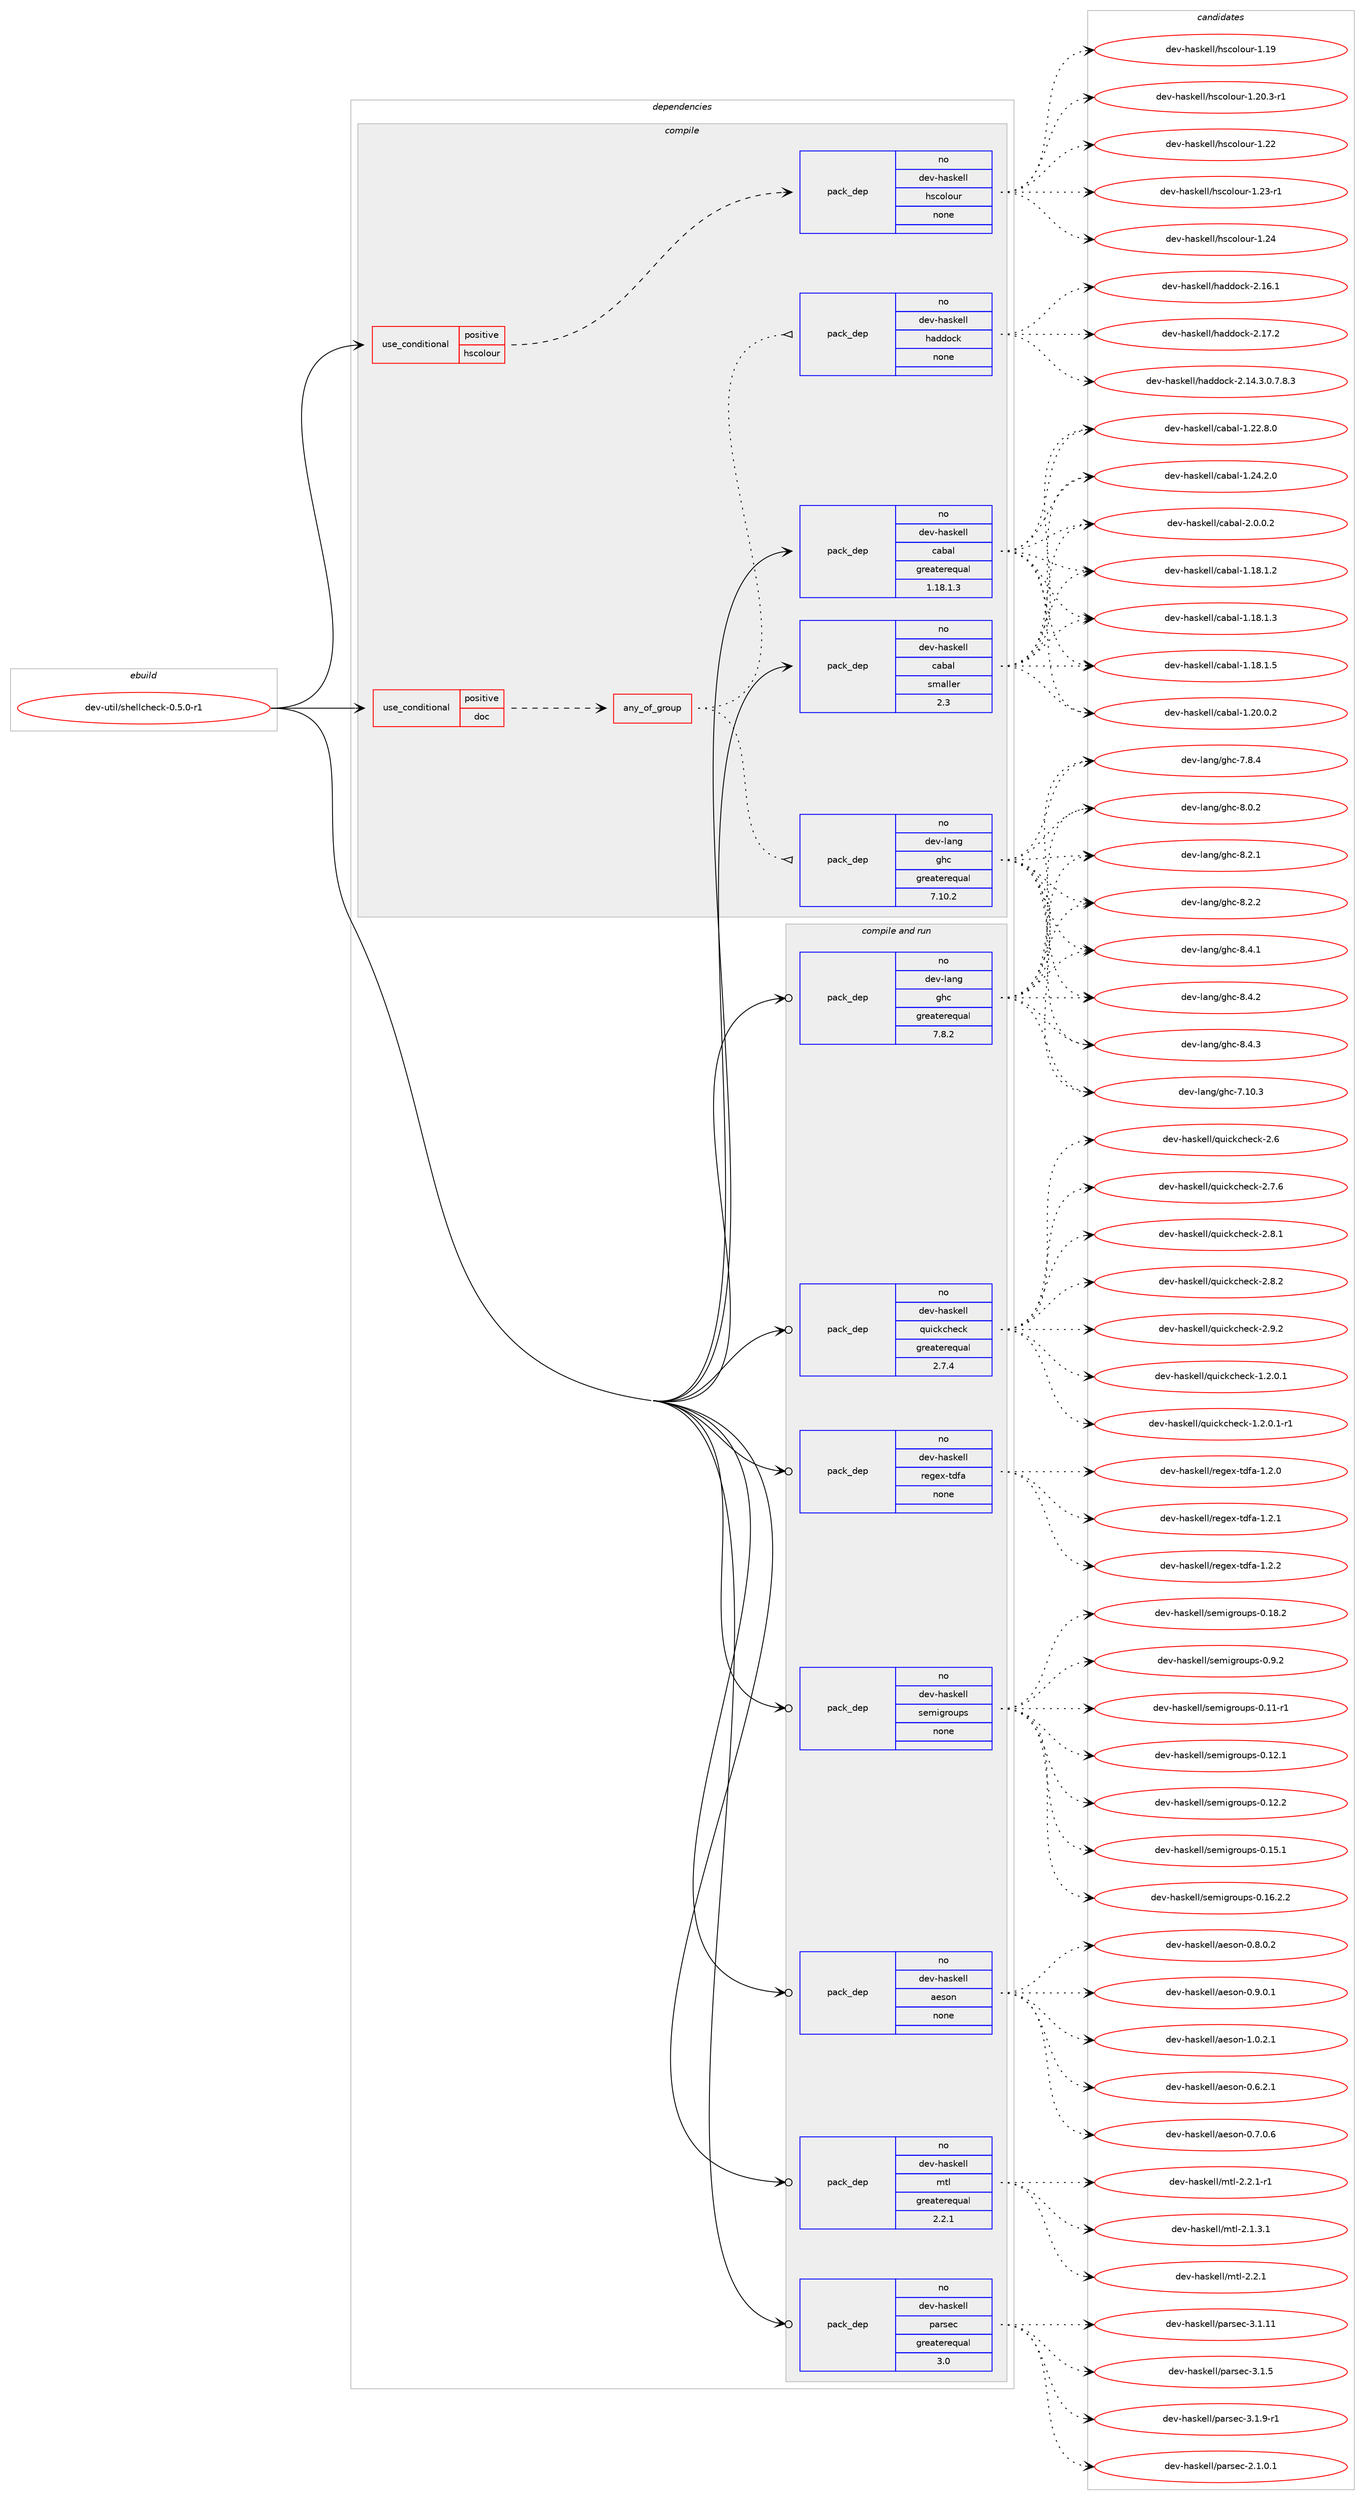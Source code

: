 digraph prolog {

# *************
# Graph options
# *************

newrank=true;
concentrate=true;
compound=true;
graph [rankdir=LR,fontname=Helvetica,fontsize=10,ranksep=1.5];#, ranksep=2.5, nodesep=0.2];
edge  [arrowhead=vee];
node  [fontname=Helvetica,fontsize=10];

# **********
# The ebuild
# **********

subgraph cluster_leftcol {
color=gray;
rank=same;
label=<<i>ebuild</i>>;
id [label="dev-util/shellcheck-0.5.0-r1", color=red, width=4, href="../dev-util/shellcheck-0.5.0-r1.svg"];
}

# ****************
# The dependencies
# ****************

subgraph cluster_midcol {
color=gray;
label=<<i>dependencies</i>>;
subgraph cluster_compile {
fillcolor="#eeeeee";
style=filled;
label=<<i>compile</i>>;
subgraph cond425071 {
dependency1549061 [label=<<TABLE BORDER="0" CELLBORDER="1" CELLSPACING="0" CELLPADDING="4"><TR><TD ROWSPAN="3" CELLPADDING="10">use_conditional</TD></TR><TR><TD>positive</TD></TR><TR><TD>doc</TD></TR></TABLE>>, shape=none, color=red];
subgraph any23118 {
dependency1549062 [label=<<TABLE BORDER="0" CELLBORDER="1" CELLSPACING="0" CELLPADDING="4"><TR><TD CELLPADDING="10">any_of_group</TD></TR></TABLE>>, shape=none, color=red];subgraph pack1100279 {
dependency1549063 [label=<<TABLE BORDER="0" CELLBORDER="1" CELLSPACING="0" CELLPADDING="4" WIDTH="220"><TR><TD ROWSPAN="6" CELLPADDING="30">pack_dep</TD></TR><TR><TD WIDTH="110">no</TD></TR><TR><TD>dev-haskell</TD></TR><TR><TD>haddock</TD></TR><TR><TD>none</TD></TR><TR><TD></TD></TR></TABLE>>, shape=none, color=blue];
}
dependency1549062:e -> dependency1549063:w [weight=20,style="dotted",arrowhead="oinv"];
subgraph pack1100280 {
dependency1549064 [label=<<TABLE BORDER="0" CELLBORDER="1" CELLSPACING="0" CELLPADDING="4" WIDTH="220"><TR><TD ROWSPAN="6" CELLPADDING="30">pack_dep</TD></TR><TR><TD WIDTH="110">no</TD></TR><TR><TD>dev-lang</TD></TR><TR><TD>ghc</TD></TR><TR><TD>greaterequal</TD></TR><TR><TD>7.10.2</TD></TR></TABLE>>, shape=none, color=blue];
}
dependency1549062:e -> dependency1549064:w [weight=20,style="dotted",arrowhead="oinv"];
}
dependency1549061:e -> dependency1549062:w [weight=20,style="dashed",arrowhead="vee"];
}
id:e -> dependency1549061:w [weight=20,style="solid",arrowhead="vee"];
subgraph cond425072 {
dependency1549065 [label=<<TABLE BORDER="0" CELLBORDER="1" CELLSPACING="0" CELLPADDING="4"><TR><TD ROWSPAN="3" CELLPADDING="10">use_conditional</TD></TR><TR><TD>positive</TD></TR><TR><TD>hscolour</TD></TR></TABLE>>, shape=none, color=red];
subgraph pack1100281 {
dependency1549066 [label=<<TABLE BORDER="0" CELLBORDER="1" CELLSPACING="0" CELLPADDING="4" WIDTH="220"><TR><TD ROWSPAN="6" CELLPADDING="30">pack_dep</TD></TR><TR><TD WIDTH="110">no</TD></TR><TR><TD>dev-haskell</TD></TR><TR><TD>hscolour</TD></TR><TR><TD>none</TD></TR><TR><TD></TD></TR></TABLE>>, shape=none, color=blue];
}
dependency1549065:e -> dependency1549066:w [weight=20,style="dashed",arrowhead="vee"];
}
id:e -> dependency1549065:w [weight=20,style="solid",arrowhead="vee"];
subgraph pack1100282 {
dependency1549067 [label=<<TABLE BORDER="0" CELLBORDER="1" CELLSPACING="0" CELLPADDING="4" WIDTH="220"><TR><TD ROWSPAN="6" CELLPADDING="30">pack_dep</TD></TR><TR><TD WIDTH="110">no</TD></TR><TR><TD>dev-haskell</TD></TR><TR><TD>cabal</TD></TR><TR><TD>greaterequal</TD></TR><TR><TD>1.18.1.3</TD></TR></TABLE>>, shape=none, color=blue];
}
id:e -> dependency1549067:w [weight=20,style="solid",arrowhead="vee"];
subgraph pack1100283 {
dependency1549068 [label=<<TABLE BORDER="0" CELLBORDER="1" CELLSPACING="0" CELLPADDING="4" WIDTH="220"><TR><TD ROWSPAN="6" CELLPADDING="30">pack_dep</TD></TR><TR><TD WIDTH="110">no</TD></TR><TR><TD>dev-haskell</TD></TR><TR><TD>cabal</TD></TR><TR><TD>smaller</TD></TR><TR><TD>2.3</TD></TR></TABLE>>, shape=none, color=blue];
}
id:e -> dependency1549068:w [weight=20,style="solid",arrowhead="vee"];
}
subgraph cluster_compileandrun {
fillcolor="#eeeeee";
style=filled;
label=<<i>compile and run</i>>;
subgraph pack1100284 {
dependency1549069 [label=<<TABLE BORDER="0" CELLBORDER="1" CELLSPACING="0" CELLPADDING="4" WIDTH="220"><TR><TD ROWSPAN="6" CELLPADDING="30">pack_dep</TD></TR><TR><TD WIDTH="110">no</TD></TR><TR><TD>dev-haskell</TD></TR><TR><TD>aeson</TD></TR><TR><TD>none</TD></TR><TR><TD></TD></TR></TABLE>>, shape=none, color=blue];
}
id:e -> dependency1549069:w [weight=20,style="solid",arrowhead="odotvee"];
subgraph pack1100285 {
dependency1549070 [label=<<TABLE BORDER="0" CELLBORDER="1" CELLSPACING="0" CELLPADDING="4" WIDTH="220"><TR><TD ROWSPAN="6" CELLPADDING="30">pack_dep</TD></TR><TR><TD WIDTH="110">no</TD></TR><TR><TD>dev-haskell</TD></TR><TR><TD>mtl</TD></TR><TR><TD>greaterequal</TD></TR><TR><TD>2.2.1</TD></TR></TABLE>>, shape=none, color=blue];
}
id:e -> dependency1549070:w [weight=20,style="solid",arrowhead="odotvee"];
subgraph pack1100286 {
dependency1549071 [label=<<TABLE BORDER="0" CELLBORDER="1" CELLSPACING="0" CELLPADDING="4" WIDTH="220"><TR><TD ROWSPAN="6" CELLPADDING="30">pack_dep</TD></TR><TR><TD WIDTH="110">no</TD></TR><TR><TD>dev-haskell</TD></TR><TR><TD>parsec</TD></TR><TR><TD>greaterequal</TD></TR><TR><TD>3.0</TD></TR></TABLE>>, shape=none, color=blue];
}
id:e -> dependency1549071:w [weight=20,style="solid",arrowhead="odotvee"];
subgraph pack1100287 {
dependency1549072 [label=<<TABLE BORDER="0" CELLBORDER="1" CELLSPACING="0" CELLPADDING="4" WIDTH="220"><TR><TD ROWSPAN="6" CELLPADDING="30">pack_dep</TD></TR><TR><TD WIDTH="110">no</TD></TR><TR><TD>dev-haskell</TD></TR><TR><TD>quickcheck</TD></TR><TR><TD>greaterequal</TD></TR><TR><TD>2.7.4</TD></TR></TABLE>>, shape=none, color=blue];
}
id:e -> dependency1549072:w [weight=20,style="solid",arrowhead="odotvee"];
subgraph pack1100288 {
dependency1549073 [label=<<TABLE BORDER="0" CELLBORDER="1" CELLSPACING="0" CELLPADDING="4" WIDTH="220"><TR><TD ROWSPAN="6" CELLPADDING="30">pack_dep</TD></TR><TR><TD WIDTH="110">no</TD></TR><TR><TD>dev-haskell</TD></TR><TR><TD>regex-tdfa</TD></TR><TR><TD>none</TD></TR><TR><TD></TD></TR></TABLE>>, shape=none, color=blue];
}
id:e -> dependency1549073:w [weight=20,style="solid",arrowhead="odotvee"];
subgraph pack1100289 {
dependency1549074 [label=<<TABLE BORDER="0" CELLBORDER="1" CELLSPACING="0" CELLPADDING="4" WIDTH="220"><TR><TD ROWSPAN="6" CELLPADDING="30">pack_dep</TD></TR><TR><TD WIDTH="110">no</TD></TR><TR><TD>dev-haskell</TD></TR><TR><TD>semigroups</TD></TR><TR><TD>none</TD></TR><TR><TD></TD></TR></TABLE>>, shape=none, color=blue];
}
id:e -> dependency1549074:w [weight=20,style="solid",arrowhead="odotvee"];
subgraph pack1100290 {
dependency1549075 [label=<<TABLE BORDER="0" CELLBORDER="1" CELLSPACING="0" CELLPADDING="4" WIDTH="220"><TR><TD ROWSPAN="6" CELLPADDING="30">pack_dep</TD></TR><TR><TD WIDTH="110">no</TD></TR><TR><TD>dev-lang</TD></TR><TR><TD>ghc</TD></TR><TR><TD>greaterequal</TD></TR><TR><TD>7.8.2</TD></TR></TABLE>>, shape=none, color=blue];
}
id:e -> dependency1549075:w [weight=20,style="solid",arrowhead="odotvee"];
}
subgraph cluster_run {
fillcolor="#eeeeee";
style=filled;
label=<<i>run</i>>;
}
}

# **************
# The candidates
# **************

subgraph cluster_choices {
rank=same;
color=gray;
label=<<i>candidates</i>>;

subgraph choice1100279 {
color=black;
nodesep=1;
choice1001011184510497115107101108108471049710010011199107455046495246514648465546564651 [label="dev-haskell/haddock-2.14.3.0.7.8.3", color=red, width=4,href="../dev-haskell/haddock-2.14.3.0.7.8.3.svg"];
choice100101118451049711510710110810847104971001001119910745504649544649 [label="dev-haskell/haddock-2.16.1", color=red, width=4,href="../dev-haskell/haddock-2.16.1.svg"];
choice100101118451049711510710110810847104971001001119910745504649554650 [label="dev-haskell/haddock-2.17.2", color=red, width=4,href="../dev-haskell/haddock-2.17.2.svg"];
dependency1549063:e -> choice1001011184510497115107101108108471049710010011199107455046495246514648465546564651:w [style=dotted,weight="100"];
dependency1549063:e -> choice100101118451049711510710110810847104971001001119910745504649544649:w [style=dotted,weight="100"];
dependency1549063:e -> choice100101118451049711510710110810847104971001001119910745504649554650:w [style=dotted,weight="100"];
}
subgraph choice1100280 {
color=black;
nodesep=1;
choice1001011184510897110103471031049945554649484651 [label="dev-lang/ghc-7.10.3", color=red, width=4,href="../dev-lang/ghc-7.10.3.svg"];
choice10010111845108971101034710310499455546564652 [label="dev-lang/ghc-7.8.4", color=red, width=4,href="../dev-lang/ghc-7.8.4.svg"];
choice10010111845108971101034710310499455646484650 [label="dev-lang/ghc-8.0.2", color=red, width=4,href="../dev-lang/ghc-8.0.2.svg"];
choice10010111845108971101034710310499455646504649 [label="dev-lang/ghc-8.2.1", color=red, width=4,href="../dev-lang/ghc-8.2.1.svg"];
choice10010111845108971101034710310499455646504650 [label="dev-lang/ghc-8.2.2", color=red, width=4,href="../dev-lang/ghc-8.2.2.svg"];
choice10010111845108971101034710310499455646524649 [label="dev-lang/ghc-8.4.1", color=red, width=4,href="../dev-lang/ghc-8.4.1.svg"];
choice10010111845108971101034710310499455646524650 [label="dev-lang/ghc-8.4.2", color=red, width=4,href="../dev-lang/ghc-8.4.2.svg"];
choice10010111845108971101034710310499455646524651 [label="dev-lang/ghc-8.4.3", color=red, width=4,href="../dev-lang/ghc-8.4.3.svg"];
dependency1549064:e -> choice1001011184510897110103471031049945554649484651:w [style=dotted,weight="100"];
dependency1549064:e -> choice10010111845108971101034710310499455546564652:w [style=dotted,weight="100"];
dependency1549064:e -> choice10010111845108971101034710310499455646484650:w [style=dotted,weight="100"];
dependency1549064:e -> choice10010111845108971101034710310499455646504649:w [style=dotted,weight="100"];
dependency1549064:e -> choice10010111845108971101034710310499455646504650:w [style=dotted,weight="100"];
dependency1549064:e -> choice10010111845108971101034710310499455646524649:w [style=dotted,weight="100"];
dependency1549064:e -> choice10010111845108971101034710310499455646524650:w [style=dotted,weight="100"];
dependency1549064:e -> choice10010111845108971101034710310499455646524651:w [style=dotted,weight="100"];
}
subgraph choice1100281 {
color=black;
nodesep=1;
choice100101118451049711510710110810847104115991111081111171144549464957 [label="dev-haskell/hscolour-1.19", color=red, width=4,href="../dev-haskell/hscolour-1.19.svg"];
choice10010111845104971151071011081084710411599111108111117114454946504846514511449 [label="dev-haskell/hscolour-1.20.3-r1", color=red, width=4,href="../dev-haskell/hscolour-1.20.3-r1.svg"];
choice100101118451049711510710110810847104115991111081111171144549465050 [label="dev-haskell/hscolour-1.22", color=red, width=4,href="../dev-haskell/hscolour-1.22.svg"];
choice1001011184510497115107101108108471041159911110811111711445494650514511449 [label="dev-haskell/hscolour-1.23-r1", color=red, width=4,href="../dev-haskell/hscolour-1.23-r1.svg"];
choice100101118451049711510710110810847104115991111081111171144549465052 [label="dev-haskell/hscolour-1.24", color=red, width=4,href="../dev-haskell/hscolour-1.24.svg"];
dependency1549066:e -> choice100101118451049711510710110810847104115991111081111171144549464957:w [style=dotted,weight="100"];
dependency1549066:e -> choice10010111845104971151071011081084710411599111108111117114454946504846514511449:w [style=dotted,weight="100"];
dependency1549066:e -> choice100101118451049711510710110810847104115991111081111171144549465050:w [style=dotted,weight="100"];
dependency1549066:e -> choice1001011184510497115107101108108471041159911110811111711445494650514511449:w [style=dotted,weight="100"];
dependency1549066:e -> choice100101118451049711510710110810847104115991111081111171144549465052:w [style=dotted,weight="100"];
}
subgraph choice1100282 {
color=black;
nodesep=1;
choice10010111845104971151071011081084799979897108454946495646494650 [label="dev-haskell/cabal-1.18.1.2", color=red, width=4,href="../dev-haskell/cabal-1.18.1.2.svg"];
choice10010111845104971151071011081084799979897108454946495646494651 [label="dev-haskell/cabal-1.18.1.3", color=red, width=4,href="../dev-haskell/cabal-1.18.1.3.svg"];
choice10010111845104971151071011081084799979897108454946495646494653 [label="dev-haskell/cabal-1.18.1.5", color=red, width=4,href="../dev-haskell/cabal-1.18.1.5.svg"];
choice10010111845104971151071011081084799979897108454946504846484650 [label="dev-haskell/cabal-1.20.0.2", color=red, width=4,href="../dev-haskell/cabal-1.20.0.2.svg"];
choice10010111845104971151071011081084799979897108454946505046564648 [label="dev-haskell/cabal-1.22.8.0", color=red, width=4,href="../dev-haskell/cabal-1.22.8.0.svg"];
choice10010111845104971151071011081084799979897108454946505246504648 [label="dev-haskell/cabal-1.24.2.0", color=red, width=4,href="../dev-haskell/cabal-1.24.2.0.svg"];
choice100101118451049711510710110810847999798971084550464846484650 [label="dev-haskell/cabal-2.0.0.2", color=red, width=4,href="../dev-haskell/cabal-2.0.0.2.svg"];
dependency1549067:e -> choice10010111845104971151071011081084799979897108454946495646494650:w [style=dotted,weight="100"];
dependency1549067:e -> choice10010111845104971151071011081084799979897108454946495646494651:w [style=dotted,weight="100"];
dependency1549067:e -> choice10010111845104971151071011081084799979897108454946495646494653:w [style=dotted,weight="100"];
dependency1549067:e -> choice10010111845104971151071011081084799979897108454946504846484650:w [style=dotted,weight="100"];
dependency1549067:e -> choice10010111845104971151071011081084799979897108454946505046564648:w [style=dotted,weight="100"];
dependency1549067:e -> choice10010111845104971151071011081084799979897108454946505246504648:w [style=dotted,weight="100"];
dependency1549067:e -> choice100101118451049711510710110810847999798971084550464846484650:w [style=dotted,weight="100"];
}
subgraph choice1100283 {
color=black;
nodesep=1;
choice10010111845104971151071011081084799979897108454946495646494650 [label="dev-haskell/cabal-1.18.1.2", color=red, width=4,href="../dev-haskell/cabal-1.18.1.2.svg"];
choice10010111845104971151071011081084799979897108454946495646494651 [label="dev-haskell/cabal-1.18.1.3", color=red, width=4,href="../dev-haskell/cabal-1.18.1.3.svg"];
choice10010111845104971151071011081084799979897108454946495646494653 [label="dev-haskell/cabal-1.18.1.5", color=red, width=4,href="../dev-haskell/cabal-1.18.1.5.svg"];
choice10010111845104971151071011081084799979897108454946504846484650 [label="dev-haskell/cabal-1.20.0.2", color=red, width=4,href="../dev-haskell/cabal-1.20.0.2.svg"];
choice10010111845104971151071011081084799979897108454946505046564648 [label="dev-haskell/cabal-1.22.8.0", color=red, width=4,href="../dev-haskell/cabal-1.22.8.0.svg"];
choice10010111845104971151071011081084799979897108454946505246504648 [label="dev-haskell/cabal-1.24.2.0", color=red, width=4,href="../dev-haskell/cabal-1.24.2.0.svg"];
choice100101118451049711510710110810847999798971084550464846484650 [label="dev-haskell/cabal-2.0.0.2", color=red, width=4,href="../dev-haskell/cabal-2.0.0.2.svg"];
dependency1549068:e -> choice10010111845104971151071011081084799979897108454946495646494650:w [style=dotted,weight="100"];
dependency1549068:e -> choice10010111845104971151071011081084799979897108454946495646494651:w [style=dotted,weight="100"];
dependency1549068:e -> choice10010111845104971151071011081084799979897108454946495646494653:w [style=dotted,weight="100"];
dependency1549068:e -> choice10010111845104971151071011081084799979897108454946504846484650:w [style=dotted,weight="100"];
dependency1549068:e -> choice10010111845104971151071011081084799979897108454946505046564648:w [style=dotted,weight="100"];
dependency1549068:e -> choice10010111845104971151071011081084799979897108454946505246504648:w [style=dotted,weight="100"];
dependency1549068:e -> choice100101118451049711510710110810847999798971084550464846484650:w [style=dotted,weight="100"];
}
subgraph choice1100284 {
color=black;
nodesep=1;
choice100101118451049711510710110810847971011151111104548465446504649 [label="dev-haskell/aeson-0.6.2.1", color=red, width=4,href="../dev-haskell/aeson-0.6.2.1.svg"];
choice100101118451049711510710110810847971011151111104548465546484654 [label="dev-haskell/aeson-0.7.0.6", color=red, width=4,href="../dev-haskell/aeson-0.7.0.6.svg"];
choice100101118451049711510710110810847971011151111104548465646484650 [label="dev-haskell/aeson-0.8.0.2", color=red, width=4,href="../dev-haskell/aeson-0.8.0.2.svg"];
choice100101118451049711510710110810847971011151111104548465746484649 [label="dev-haskell/aeson-0.9.0.1", color=red, width=4,href="../dev-haskell/aeson-0.9.0.1.svg"];
choice100101118451049711510710110810847971011151111104549464846504649 [label="dev-haskell/aeson-1.0.2.1", color=red, width=4,href="../dev-haskell/aeson-1.0.2.1.svg"];
dependency1549069:e -> choice100101118451049711510710110810847971011151111104548465446504649:w [style=dotted,weight="100"];
dependency1549069:e -> choice100101118451049711510710110810847971011151111104548465546484654:w [style=dotted,weight="100"];
dependency1549069:e -> choice100101118451049711510710110810847971011151111104548465646484650:w [style=dotted,weight="100"];
dependency1549069:e -> choice100101118451049711510710110810847971011151111104548465746484649:w [style=dotted,weight="100"];
dependency1549069:e -> choice100101118451049711510710110810847971011151111104549464846504649:w [style=dotted,weight="100"];
}
subgraph choice1100285 {
color=black;
nodesep=1;
choice1001011184510497115107101108108471091161084550464946514649 [label="dev-haskell/mtl-2.1.3.1", color=red, width=4,href="../dev-haskell/mtl-2.1.3.1.svg"];
choice100101118451049711510710110810847109116108455046504649 [label="dev-haskell/mtl-2.2.1", color=red, width=4,href="../dev-haskell/mtl-2.2.1.svg"];
choice1001011184510497115107101108108471091161084550465046494511449 [label="dev-haskell/mtl-2.2.1-r1", color=red, width=4,href="../dev-haskell/mtl-2.2.1-r1.svg"];
dependency1549070:e -> choice1001011184510497115107101108108471091161084550464946514649:w [style=dotted,weight="100"];
dependency1549070:e -> choice100101118451049711510710110810847109116108455046504649:w [style=dotted,weight="100"];
dependency1549070:e -> choice1001011184510497115107101108108471091161084550465046494511449:w [style=dotted,weight="100"];
}
subgraph choice1100286 {
color=black;
nodesep=1;
choice10010111845104971151071011081084711297114115101994550464946484649 [label="dev-haskell/parsec-2.1.0.1", color=red, width=4,href="../dev-haskell/parsec-2.1.0.1.svg"];
choice100101118451049711510710110810847112971141151019945514649464949 [label="dev-haskell/parsec-3.1.11", color=red, width=4,href="../dev-haskell/parsec-3.1.11.svg"];
choice1001011184510497115107101108108471129711411510199455146494653 [label="dev-haskell/parsec-3.1.5", color=red, width=4,href="../dev-haskell/parsec-3.1.5.svg"];
choice10010111845104971151071011081084711297114115101994551464946574511449 [label="dev-haskell/parsec-3.1.9-r1", color=red, width=4,href="../dev-haskell/parsec-3.1.9-r1.svg"];
dependency1549071:e -> choice10010111845104971151071011081084711297114115101994550464946484649:w [style=dotted,weight="100"];
dependency1549071:e -> choice100101118451049711510710110810847112971141151019945514649464949:w [style=dotted,weight="100"];
dependency1549071:e -> choice1001011184510497115107101108108471129711411510199455146494653:w [style=dotted,weight="100"];
dependency1549071:e -> choice10010111845104971151071011081084711297114115101994551464946574511449:w [style=dotted,weight="100"];
}
subgraph choice1100287 {
color=black;
nodesep=1;
choice1001011184510497115107101108108471131171059910799104101991074549465046484649 [label="dev-haskell/quickcheck-1.2.0.1", color=red, width=4,href="../dev-haskell/quickcheck-1.2.0.1.svg"];
choice10010111845104971151071011081084711311710599107991041019910745494650464846494511449 [label="dev-haskell/quickcheck-1.2.0.1-r1", color=red, width=4,href="../dev-haskell/quickcheck-1.2.0.1-r1.svg"];
choice10010111845104971151071011081084711311710599107991041019910745504654 [label="dev-haskell/quickcheck-2.6", color=red, width=4,href="../dev-haskell/quickcheck-2.6.svg"];
choice100101118451049711510710110810847113117105991079910410199107455046554654 [label="dev-haskell/quickcheck-2.7.6", color=red, width=4,href="../dev-haskell/quickcheck-2.7.6.svg"];
choice100101118451049711510710110810847113117105991079910410199107455046564649 [label="dev-haskell/quickcheck-2.8.1", color=red, width=4,href="../dev-haskell/quickcheck-2.8.1.svg"];
choice100101118451049711510710110810847113117105991079910410199107455046564650 [label="dev-haskell/quickcheck-2.8.2", color=red, width=4,href="../dev-haskell/quickcheck-2.8.2.svg"];
choice100101118451049711510710110810847113117105991079910410199107455046574650 [label="dev-haskell/quickcheck-2.9.2", color=red, width=4,href="../dev-haskell/quickcheck-2.9.2.svg"];
dependency1549072:e -> choice1001011184510497115107101108108471131171059910799104101991074549465046484649:w [style=dotted,weight="100"];
dependency1549072:e -> choice10010111845104971151071011081084711311710599107991041019910745494650464846494511449:w [style=dotted,weight="100"];
dependency1549072:e -> choice10010111845104971151071011081084711311710599107991041019910745504654:w [style=dotted,weight="100"];
dependency1549072:e -> choice100101118451049711510710110810847113117105991079910410199107455046554654:w [style=dotted,weight="100"];
dependency1549072:e -> choice100101118451049711510710110810847113117105991079910410199107455046564649:w [style=dotted,weight="100"];
dependency1549072:e -> choice100101118451049711510710110810847113117105991079910410199107455046564650:w [style=dotted,weight="100"];
dependency1549072:e -> choice100101118451049711510710110810847113117105991079910410199107455046574650:w [style=dotted,weight="100"];
}
subgraph choice1100288 {
color=black;
nodesep=1;
choice1001011184510497115107101108108471141011031011204511610010297454946504648 [label="dev-haskell/regex-tdfa-1.2.0", color=red, width=4,href="../dev-haskell/regex-tdfa-1.2.0.svg"];
choice1001011184510497115107101108108471141011031011204511610010297454946504649 [label="dev-haskell/regex-tdfa-1.2.1", color=red, width=4,href="../dev-haskell/regex-tdfa-1.2.1.svg"];
choice1001011184510497115107101108108471141011031011204511610010297454946504650 [label="dev-haskell/regex-tdfa-1.2.2", color=red, width=4,href="../dev-haskell/regex-tdfa-1.2.2.svg"];
dependency1549073:e -> choice1001011184510497115107101108108471141011031011204511610010297454946504648:w [style=dotted,weight="100"];
dependency1549073:e -> choice1001011184510497115107101108108471141011031011204511610010297454946504649:w [style=dotted,weight="100"];
dependency1549073:e -> choice1001011184510497115107101108108471141011031011204511610010297454946504650:w [style=dotted,weight="100"];
}
subgraph choice1100289 {
color=black;
nodesep=1;
choice10010111845104971151071011081084711510110910510311411111711211545484649494511449 [label="dev-haskell/semigroups-0.11-r1", color=red, width=4,href="../dev-haskell/semigroups-0.11-r1.svg"];
choice10010111845104971151071011081084711510110910510311411111711211545484649504649 [label="dev-haskell/semigroups-0.12.1", color=red, width=4,href="../dev-haskell/semigroups-0.12.1.svg"];
choice10010111845104971151071011081084711510110910510311411111711211545484649504650 [label="dev-haskell/semigroups-0.12.2", color=red, width=4,href="../dev-haskell/semigroups-0.12.2.svg"];
choice10010111845104971151071011081084711510110910510311411111711211545484649534649 [label="dev-haskell/semigroups-0.15.1", color=red, width=4,href="../dev-haskell/semigroups-0.15.1.svg"];
choice100101118451049711510710110810847115101109105103114111117112115454846495446504650 [label="dev-haskell/semigroups-0.16.2.2", color=red, width=4,href="../dev-haskell/semigroups-0.16.2.2.svg"];
choice10010111845104971151071011081084711510110910510311411111711211545484649564650 [label="dev-haskell/semigroups-0.18.2", color=red, width=4,href="../dev-haskell/semigroups-0.18.2.svg"];
choice100101118451049711510710110810847115101109105103114111117112115454846574650 [label="dev-haskell/semigroups-0.9.2", color=red, width=4,href="../dev-haskell/semigroups-0.9.2.svg"];
dependency1549074:e -> choice10010111845104971151071011081084711510110910510311411111711211545484649494511449:w [style=dotted,weight="100"];
dependency1549074:e -> choice10010111845104971151071011081084711510110910510311411111711211545484649504649:w [style=dotted,weight="100"];
dependency1549074:e -> choice10010111845104971151071011081084711510110910510311411111711211545484649504650:w [style=dotted,weight="100"];
dependency1549074:e -> choice10010111845104971151071011081084711510110910510311411111711211545484649534649:w [style=dotted,weight="100"];
dependency1549074:e -> choice100101118451049711510710110810847115101109105103114111117112115454846495446504650:w [style=dotted,weight="100"];
dependency1549074:e -> choice10010111845104971151071011081084711510110910510311411111711211545484649564650:w [style=dotted,weight="100"];
dependency1549074:e -> choice100101118451049711510710110810847115101109105103114111117112115454846574650:w [style=dotted,weight="100"];
}
subgraph choice1100290 {
color=black;
nodesep=1;
choice1001011184510897110103471031049945554649484651 [label="dev-lang/ghc-7.10.3", color=red, width=4,href="../dev-lang/ghc-7.10.3.svg"];
choice10010111845108971101034710310499455546564652 [label="dev-lang/ghc-7.8.4", color=red, width=4,href="../dev-lang/ghc-7.8.4.svg"];
choice10010111845108971101034710310499455646484650 [label="dev-lang/ghc-8.0.2", color=red, width=4,href="../dev-lang/ghc-8.0.2.svg"];
choice10010111845108971101034710310499455646504649 [label="dev-lang/ghc-8.2.1", color=red, width=4,href="../dev-lang/ghc-8.2.1.svg"];
choice10010111845108971101034710310499455646504650 [label="dev-lang/ghc-8.2.2", color=red, width=4,href="../dev-lang/ghc-8.2.2.svg"];
choice10010111845108971101034710310499455646524649 [label="dev-lang/ghc-8.4.1", color=red, width=4,href="../dev-lang/ghc-8.4.1.svg"];
choice10010111845108971101034710310499455646524650 [label="dev-lang/ghc-8.4.2", color=red, width=4,href="../dev-lang/ghc-8.4.2.svg"];
choice10010111845108971101034710310499455646524651 [label="dev-lang/ghc-8.4.3", color=red, width=4,href="../dev-lang/ghc-8.4.3.svg"];
dependency1549075:e -> choice1001011184510897110103471031049945554649484651:w [style=dotted,weight="100"];
dependency1549075:e -> choice10010111845108971101034710310499455546564652:w [style=dotted,weight="100"];
dependency1549075:e -> choice10010111845108971101034710310499455646484650:w [style=dotted,weight="100"];
dependency1549075:e -> choice10010111845108971101034710310499455646504649:w [style=dotted,weight="100"];
dependency1549075:e -> choice10010111845108971101034710310499455646504650:w [style=dotted,weight="100"];
dependency1549075:e -> choice10010111845108971101034710310499455646524649:w [style=dotted,weight="100"];
dependency1549075:e -> choice10010111845108971101034710310499455646524650:w [style=dotted,weight="100"];
dependency1549075:e -> choice10010111845108971101034710310499455646524651:w [style=dotted,weight="100"];
}
}

}
